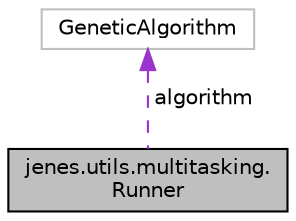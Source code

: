 digraph "jenes.utils.multitasking.Runner"
{
  edge [fontname="Helvetica",fontsize="10",labelfontname="Helvetica",labelfontsize="10"];
  node [fontname="Helvetica",fontsize="10",shape=record];
  Node1 [label="jenes.utils.multitasking.\lRunner",height=0.2,width=0.4,color="black", fillcolor="grey75", style="filled" fontcolor="black"];
  Node2 -> Node1 [dir="back",color="darkorchid3",fontsize="10",style="dashed",label=" algorithm" ,fontname="Helvetica"];
  Node2 [label="GeneticAlgorithm",height=0.2,width=0.4,color="grey75", fillcolor="white", style="filled"];
}

